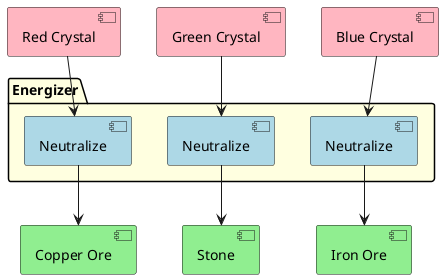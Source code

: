 @startuml

hide methods
hide fields
hide circle

[Red Crystal] as RC #lightpink
[Green Crystal] as GC #lightpink
[Blue Crystal] as BC #lightpink

[Iron Ore] as FE #lightgreen
[Copper Ore] as CU #lightgreen
[Stone] as S #lightgreen

package Energizer #lightyellow {
[Neutralize] as NR #lightblue
[Neutralize] as NG #lightblue
[Neutralize] as NB #lightblue
}

RC --> NR
GC --> NG
BC --> NB

NR --> CU
NG --> S
NB --> FE

@enduml